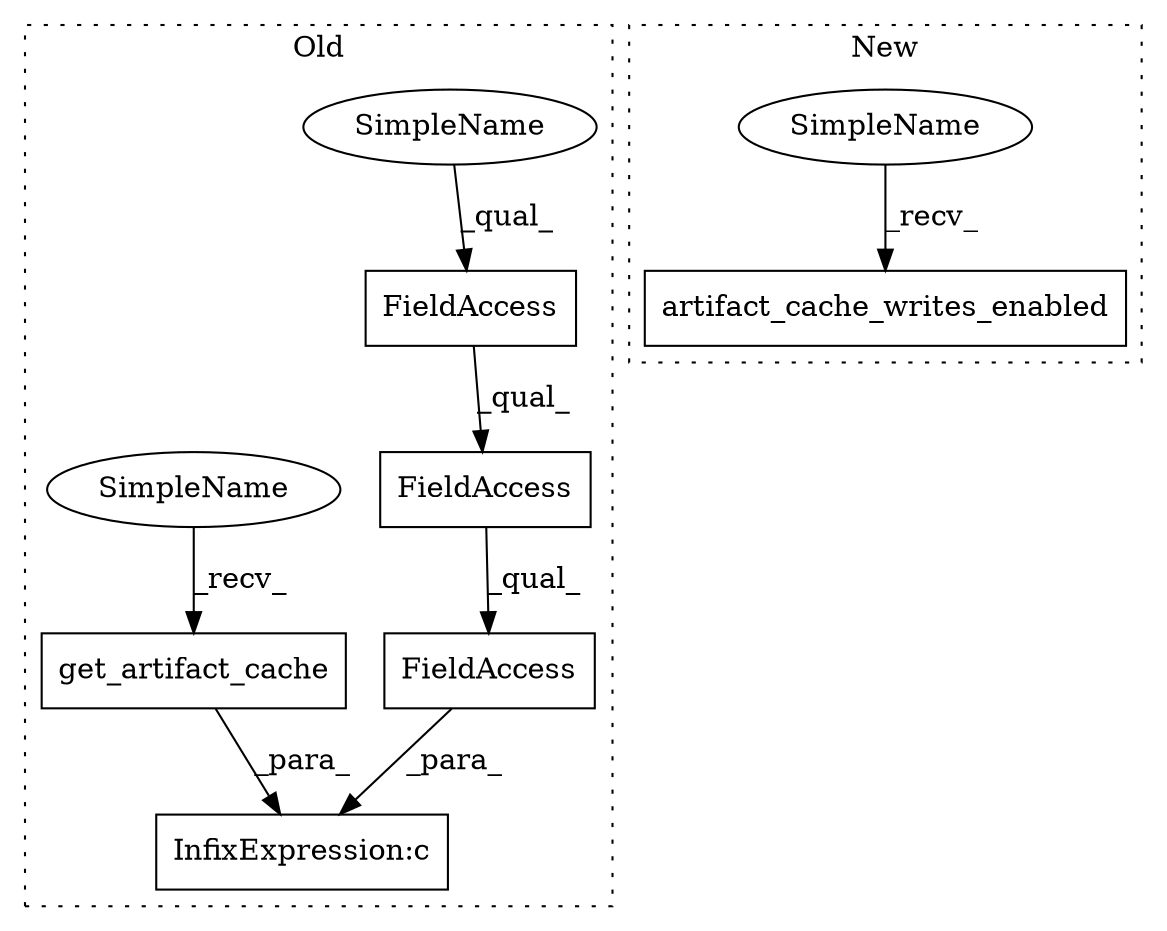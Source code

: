 digraph G {
subgraph cluster0 {
1 [label="get_artifact_cache" a="32" s="11159" l="20" shape="box"];
3 [label="InfixExpression:c" a="27" s="11179" l="4" shape="box"];
4 [label="FieldAccess" a="22" s="11183" l="12" shape="box"];
5 [label="FieldAccess" a="22" s="11183" l="20" shape="box"];
6 [label="FieldAccess" a="22" s="11183" l="44" shape="box"];
7 [label="SimpleName" a="42" s="11183" l="4" shape="ellipse"];
8 [label="SimpleName" a="42" s="11154" l="4" shape="ellipse"];
label = "Old";
style="dotted";
}
subgraph cluster1 {
2 [label="artifact_cache_writes_enabled" a="32" s="11043" l="31" shape="box"];
9 [label="SimpleName" a="42" s="11038" l="4" shape="ellipse"];
label = "New";
style="dotted";
}
1 -> 3 [label="_para_"];
4 -> 5 [label="_qual_"];
5 -> 6 [label="_qual_"];
6 -> 3 [label="_para_"];
7 -> 4 [label="_qual_"];
8 -> 1 [label="_recv_"];
9 -> 2 [label="_recv_"];
}